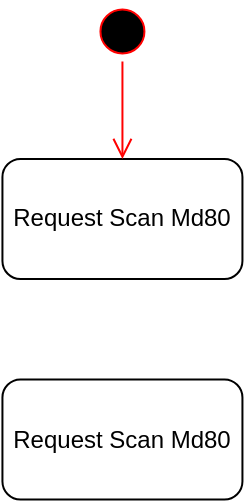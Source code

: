 <mxfile>
    <diagram id="n6fucwuu3WoloTivwDRQ" name="Page-1">
        <mxGraphModel dx="663" dy="345" grid="1" gridSize="3.937" guides="1" tooltips="1" connect="1" arrows="1" fold="1" page="1" pageScale="1" pageWidth="827" pageHeight="1169" math="0" shadow="0">
            <root>
                <mxCell id="0"/>
                <mxCell id="1" parent="0"/>
                <mxCell id="2" value="Request Scan Md80" style="rounded=1;whiteSpace=wrap;html=1;" vertex="1" parent="1">
                    <mxGeometry x="191.22" y="94.49" width="120" height="60" as="geometry"/>
                </mxCell>
                <mxCell id="3" value="" style="ellipse;html=1;shape=startState;fillColor=#000000;strokeColor=#ff0000;" vertex="1" parent="1">
                    <mxGeometry x="236.22" y="15.75" width="30" height="30" as="geometry"/>
                </mxCell>
                <mxCell id="4" value="" style="edgeStyle=orthogonalEdgeStyle;html=1;verticalAlign=bottom;endArrow=open;endSize=8;strokeColor=#ff0000;" edge="1" source="3" parent="1" target="2">
                    <mxGeometry relative="1" as="geometry">
                        <mxPoint x="252" y="110" as="targetPoint"/>
                    </mxGeometry>
                </mxCell>
                <mxCell id="5" value="Request Scan Md80" style="rounded=1;whiteSpace=wrap;html=1;" vertex="1" parent="1">
                    <mxGeometry x="191.22" y="204.72" width="120" height="60" as="geometry"/>
                </mxCell>
            </root>
        </mxGraphModel>
    </diagram>
</mxfile>